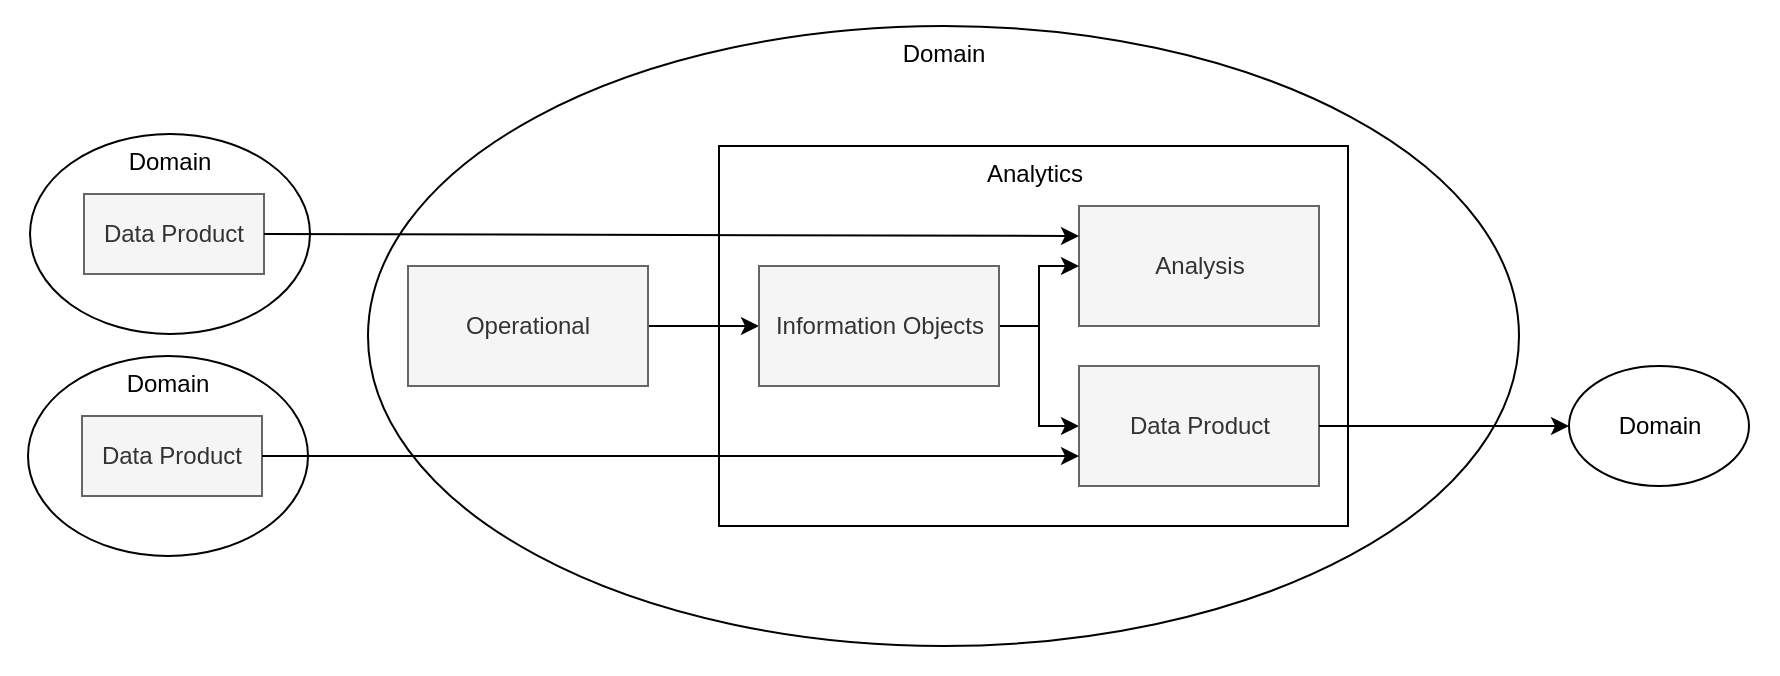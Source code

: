 <mxfile version="15.5.4" type="embed"><diagram id="DWjpSvbVxY2pOprUcE6g" name="Page-1"><mxGraphModel dx="817" dy="569" grid="1" gridSize="10" guides="1" tooltips="1" connect="1" arrows="1" fold="1" page="1" pageScale="1" pageWidth="827" pageHeight="1169" math="0" shadow="0"><root><mxCell id="0"/><mxCell id="1" parent="0"/><mxCell id="2" value="" style="rounded=0;whiteSpace=wrap;html=1;fillColor=none;strokeColor=none;" vertex="1" parent="1"><mxGeometry x="56" y="197" width="889" height="337" as="geometry"/></mxCell><mxCell id="WkdalmxvpJmTztUUumEF-3" value="Domain" style="ellipse;whiteSpace=wrap;html=1;verticalAlign=top;" parent="1" vertex="1"><mxGeometry x="240" y="210" width="575.5" height="310" as="geometry"/></mxCell><mxCell id="WkdalmxvpJmTztUUumEF-23" value="Analytics" style="rounded=0;whiteSpace=wrap;html=1;verticalAlign=top;" parent="1" vertex="1"><mxGeometry x="415.5" y="270" width="314.5" height="190" as="geometry"/></mxCell><mxCell id="WkdalmxvpJmTztUUumEF-17" value="Analysis" style="rounded=0;whiteSpace=wrap;html=1;fillColor=#f5f5f5;fontColor=#333333;strokeColor=#666666;" parent="1" vertex="1"><mxGeometry x="595.5" y="300" width="120" height="60" as="geometry"/></mxCell><mxCell id="WkdalmxvpJmTztUUumEF-19" style="edgeStyle=orthogonalEdgeStyle;rounded=0;orthogonalLoop=1;jettySize=auto;html=1;exitX=1;exitY=0.5;exitDx=0;exitDy=0;" parent="1" source="WkdalmxvpJmTztUUumEF-18" target="WkdalmxvpJmTztUUumEF-17" edge="1"><mxGeometry relative="1" as="geometry"/></mxCell><mxCell id="WkdalmxvpJmTztUUumEF-20" style="edgeStyle=orthogonalEdgeStyle;rounded=0;orthogonalLoop=1;jettySize=auto;html=1;entryX=0;entryY=0.5;entryDx=0;entryDy=0;" parent="1" source="WkdalmxvpJmTztUUumEF-18" target="WkdalmxvpJmTztUUumEF-28" edge="1"><mxGeometry relative="1" as="geometry"><mxPoint x="635.5" y="410" as="targetPoint"/><Array as="points"><mxPoint x="575.5" y="360"/><mxPoint x="575.5" y="410"/></Array></mxGeometry></mxCell><mxCell id="WkdalmxvpJmTztUUumEF-25" value="" style="edgeStyle=orthogonalEdgeStyle;rounded=0;orthogonalLoop=1;jettySize=auto;html=1;startArrow=classic;startFill=1;endArrow=none;endFill=0;" parent="1" source="WkdalmxvpJmTztUUumEF-18" target="WkdalmxvpJmTztUUumEF-24" edge="1"><mxGeometry relative="1" as="geometry"/></mxCell><mxCell id="WkdalmxvpJmTztUUumEF-18" value="Information Objects" style="rounded=0;whiteSpace=wrap;html=1;fillColor=#f5f5f5;fontColor=#333333;strokeColor=#666666;" parent="1" vertex="1"><mxGeometry x="435.5" y="330" width="120" height="60" as="geometry"/></mxCell><mxCell id="WkdalmxvpJmTztUUumEF-24" value="Operational" style="rounded=0;whiteSpace=wrap;html=1;fillColor=#f5f5f5;fontColor=#333333;strokeColor=#666666;" parent="1" vertex="1"><mxGeometry x="260" y="330" width="120" height="60" as="geometry"/></mxCell><mxCell id="WkdalmxvpJmTztUUumEF-28" value="Data Product" style="rounded=0;whiteSpace=wrap;html=1;fillColor=#f5f5f5;fontColor=#333333;strokeColor=#666666;" parent="1" vertex="1"><mxGeometry x="595.5" y="380" width="120" height="60" as="geometry"/></mxCell><mxCell id="WkdalmxvpJmTztUUumEF-33" value="Domain" style="ellipse;whiteSpace=wrap;html=1;verticalAlign=middle;" parent="1" vertex="1"><mxGeometry x="840.5" y="380" width="90" height="60" as="geometry"/></mxCell><mxCell id="WkdalmxvpJmTztUUumEF-31" style="rounded=0;orthogonalLoop=1;jettySize=auto;html=1;entryX=1;entryY=0.5;entryDx=0;entryDy=0;startArrow=classic;startFill=1;endArrow=none;endFill=0;exitX=0;exitY=0.5;exitDx=0;exitDy=0;" parent="1" source="WkdalmxvpJmTztUUumEF-33" target="WkdalmxvpJmTztUUumEF-28" edge="1"><mxGeometry relative="1" as="geometry"><mxPoint x="875.5" y="410" as="sourcePoint"/></mxGeometry></mxCell><mxCell id="WkdalmxvpJmTztUUumEF-41" value="Domain" style="ellipse;whiteSpace=wrap;html=1;verticalAlign=top;" parent="1" vertex="1"><mxGeometry x="71" y="264" width="140" height="100" as="geometry"/></mxCell><mxCell id="WkdalmxvpJmTztUUumEF-42" value="Data Product" style="rounded=0;whiteSpace=wrap;html=1;fillColor=#f5f5f5;fontColor=#333333;strokeColor=#666666;" parent="1" vertex="1"><mxGeometry x="98" y="294" width="90" height="40" as="geometry"/></mxCell><mxCell id="WkdalmxvpJmTztUUumEF-45" style="rounded=0;orthogonalLoop=1;jettySize=auto;html=1;startArrow=classic;startFill=1;endArrow=none;endFill=0;exitX=0;exitY=0.25;exitDx=0;exitDy=0;entryX=1;entryY=0.5;entryDx=0;entryDy=0;" parent="1" source="WkdalmxvpJmTztUUumEF-17" target="WkdalmxvpJmTztUUumEF-42" edge="1"><mxGeometry relative="1" as="geometry"><mxPoint x="605.5" y="435" as="sourcePoint"/><mxPoint x="230" y="300" as="targetPoint"/></mxGeometry></mxCell><mxCell id="WkdalmxvpJmTztUUumEF-65" value="Domain" style="ellipse;whiteSpace=wrap;html=1;verticalAlign=top;" parent="1" vertex="1"><mxGeometry x="70" y="375" width="140" height="100" as="geometry"/></mxCell><mxCell id="WkdalmxvpJmTztUUumEF-66" value="Data Product" style="rounded=0;whiteSpace=wrap;html=1;fillColor=#f5f5f5;fontColor=#333333;strokeColor=#666666;" parent="1" vertex="1"><mxGeometry x="97" y="405" width="90" height="40" as="geometry"/></mxCell><mxCell id="WkdalmxvpJmTztUUumEF-44" style="rounded=0;orthogonalLoop=1;jettySize=auto;html=1;entryX=1;entryY=0.5;entryDx=0;entryDy=0;startArrow=classic;startFill=1;endArrow=none;endFill=0;exitX=0;exitY=0.75;exitDx=0;exitDy=0;" parent="1" source="WkdalmxvpJmTztUUumEF-28" target="WkdalmxvpJmTztUUumEF-66" edge="1"><mxGeometry relative="1" as="geometry"><mxPoint x="322.5" y="560" as="sourcePoint"/><mxPoint x="135.5" y="510" as="targetPoint"/></mxGeometry></mxCell></root></mxGraphModel></diagram></mxfile>
